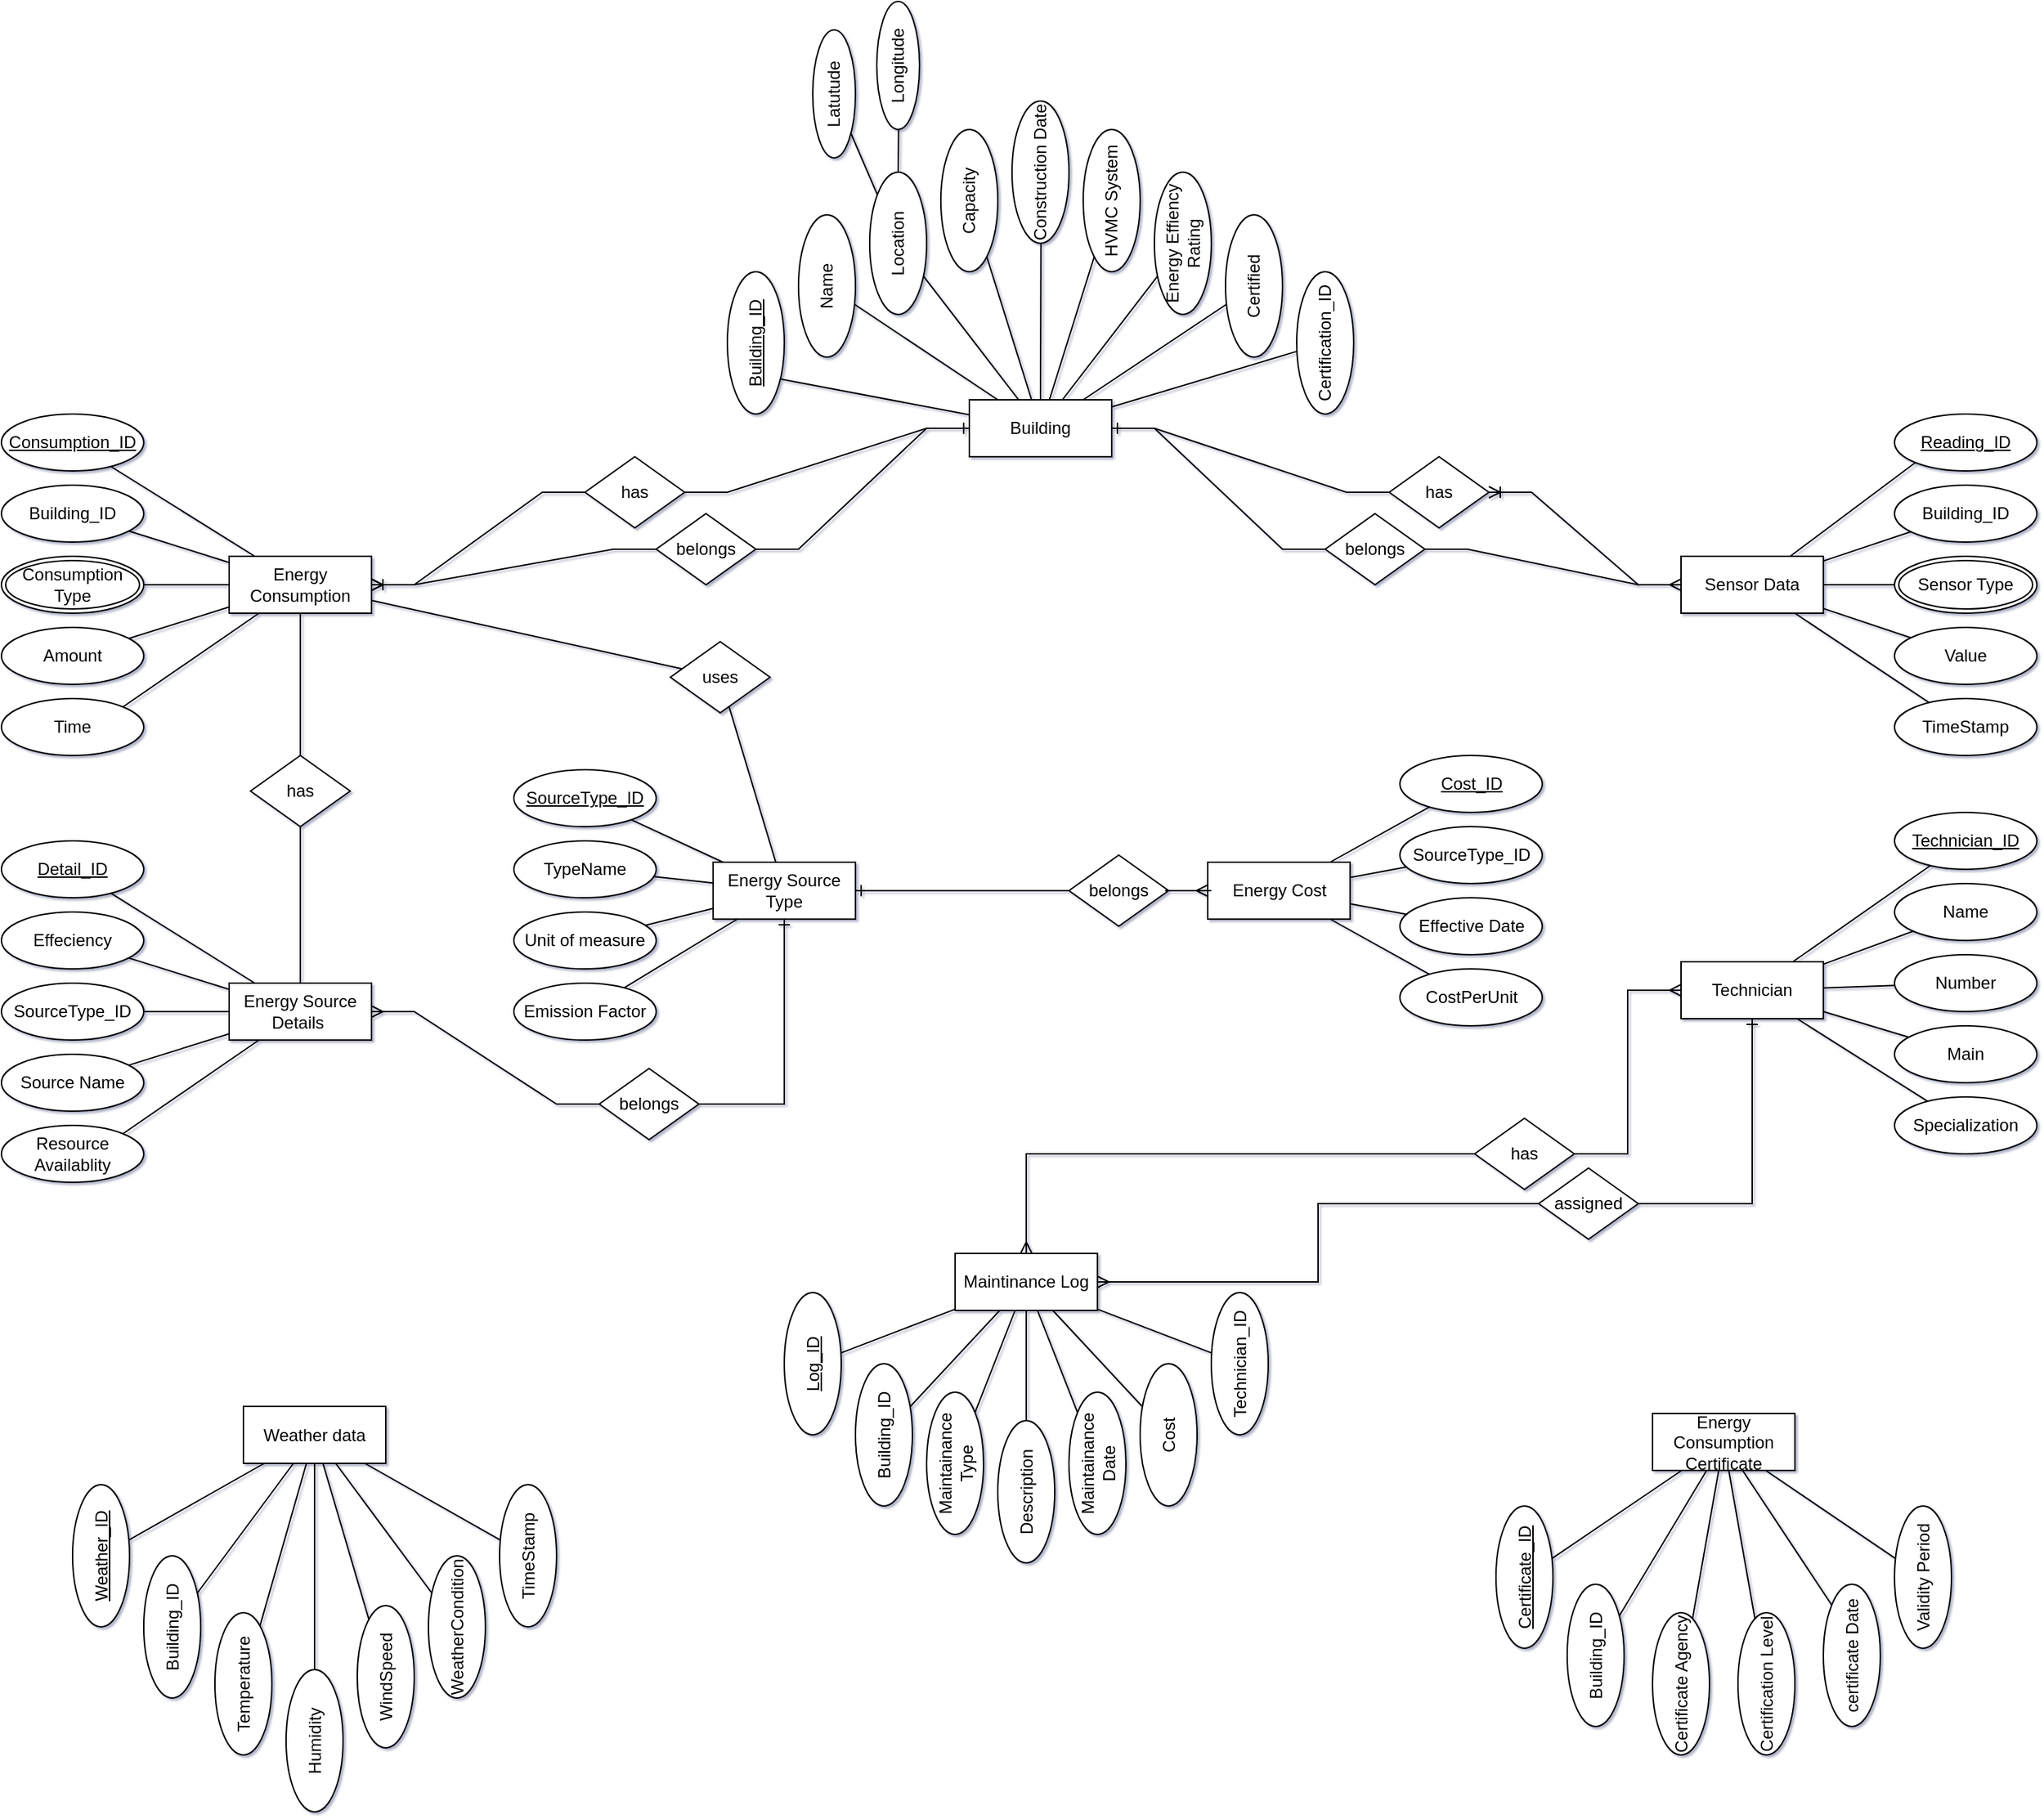 <mxfile version="23.0.2" type="device">
  <diagram name="Page-1" id="oGObAUjElI8NySh6RBFr">
    <mxGraphModel dx="2150" dy="669" grid="1" gridSize="10" guides="1" tooltips="1" connect="1" arrows="1" fold="1" page="1" pageScale="1" pageWidth="1100" pageHeight="850" background="none" math="0" shadow="1">
      <root>
        <mxCell id="0" />
        <mxCell id="1" parent="0" />
        <mxCell id="BeFHwcyI2mmiKTag6LvH-1" value="Building" style="whiteSpace=wrap;html=1;align=center;" parent="1" vertex="1">
          <mxGeometry x="410" y="290" width="100" height="40" as="geometry" />
        </mxCell>
        <mxCell id="BeFHwcyI2mmiKTag6LvH-3" value="Building_ID" style="ellipse;whiteSpace=wrap;html=1;align=center;fontStyle=4;rotation=-90;" parent="1" vertex="1">
          <mxGeometry x="210" y="230" width="100" height="40" as="geometry" />
        </mxCell>
        <mxCell id="BeFHwcyI2mmiKTag6LvH-4" value="Name" style="ellipse;whiteSpace=wrap;html=1;align=center;rotation=-90;" parent="1" vertex="1">
          <mxGeometry x="260" y="190" width="100" height="40" as="geometry" />
        </mxCell>
        <mxCell id="BeFHwcyI2mmiKTag6LvH-5" value="Certification_ID" style="ellipse;whiteSpace=wrap;html=1;align=center;direction=west;rotation=-90;" parent="1" vertex="1">
          <mxGeometry x="610" y="230" width="100" height="40" as="geometry" />
        </mxCell>
        <mxCell id="BeFHwcyI2mmiKTag6LvH-6" value="Certified" style="ellipse;whiteSpace=wrap;html=1;align=center;rotation=-90;" parent="1" vertex="1">
          <mxGeometry x="560" y="190" width="100" height="40" as="geometry" />
        </mxCell>
        <mxCell id="BeFHwcyI2mmiKTag6LvH-7" value="Energy Effiency Rating" style="ellipse;whiteSpace=wrap;html=1;align=center;rotation=-90;" parent="1" vertex="1">
          <mxGeometry x="510" y="160" width="100" height="40" as="geometry" />
        </mxCell>
        <mxCell id="BeFHwcyI2mmiKTag6LvH-8" value="HVMC System" style="ellipse;whiteSpace=wrap;html=1;align=center;rotation=-90;" parent="1" vertex="1">
          <mxGeometry x="460" y="130" width="100" height="40" as="geometry" />
        </mxCell>
        <mxCell id="BeFHwcyI2mmiKTag6LvH-9" value="Construction Date" style="ellipse;whiteSpace=wrap;html=1;align=center;rotation=-90;" parent="1" vertex="1">
          <mxGeometry x="410" y="110" width="100" height="40" as="geometry" />
        </mxCell>
        <mxCell id="BeFHwcyI2mmiKTag6LvH-10" value="Capacity" style="ellipse;whiteSpace=wrap;html=1;align=center;rotation=-90;" parent="1" vertex="1">
          <mxGeometry x="360" y="130" width="100" height="40" as="geometry" />
        </mxCell>
        <mxCell id="BeFHwcyI2mmiKTag6LvH-11" value="Location" style="ellipse;whiteSpace=wrap;html=1;align=center;rotation=-90;" parent="1" vertex="1">
          <mxGeometry x="310" y="160" width="100" height="40" as="geometry" />
        </mxCell>
        <mxCell id="BeFHwcyI2mmiKTag6LvH-13" value="" style="endArrow=none;html=1;rounded=0;exitX=0.246;exitY=0.929;exitDx=0;exitDy=0;exitPerimeter=0;" parent="1" source="BeFHwcyI2mmiKTag6LvH-3" target="BeFHwcyI2mmiKTag6LvH-1" edge="1">
          <mxGeometry relative="1" as="geometry">
            <mxPoint x="390" y="210" as="sourcePoint" />
            <mxPoint x="550" y="210" as="targetPoint" />
          </mxGeometry>
        </mxCell>
        <mxCell id="BeFHwcyI2mmiKTag6LvH-14" value="" style="endArrow=none;html=1;rounded=0;" parent="1" source="BeFHwcyI2mmiKTag6LvH-4" target="BeFHwcyI2mmiKTag6LvH-1" edge="1">
          <mxGeometry relative="1" as="geometry">
            <mxPoint x="287" y="285" as="sourcePoint" />
            <mxPoint x="420" y="311" as="targetPoint" />
          </mxGeometry>
        </mxCell>
        <mxCell id="BeFHwcyI2mmiKTag6LvH-15" value="" style="endArrow=none;html=1;rounded=0;" parent="1" source="BeFHwcyI2mmiKTag6LvH-11" target="BeFHwcyI2mmiKTag6LvH-1" edge="1">
          <mxGeometry relative="1" as="geometry">
            <mxPoint x="329" y="271" as="sourcePoint" />
            <mxPoint x="420" y="302" as="targetPoint" />
          </mxGeometry>
        </mxCell>
        <mxCell id="BeFHwcyI2mmiKTag6LvH-16" value="" style="endArrow=none;html=1;rounded=0;" parent="1" source="BeFHwcyI2mmiKTag6LvH-10" target="BeFHwcyI2mmiKTag6LvH-1" edge="1">
          <mxGeometry relative="1" as="geometry">
            <mxPoint x="388" y="230" as="sourcePoint" />
            <mxPoint x="452" y="300" as="targetPoint" />
          </mxGeometry>
        </mxCell>
        <mxCell id="BeFHwcyI2mmiKTag6LvH-17" value="" style="endArrow=none;html=1;rounded=0;" parent="1" source="BeFHwcyI2mmiKTag6LvH-9" target="BeFHwcyI2mmiKTag6LvH-1" edge="1">
          <mxGeometry relative="1" as="geometry">
            <mxPoint x="434" y="226" as="sourcePoint" />
            <mxPoint x="462" y="300" as="targetPoint" />
          </mxGeometry>
        </mxCell>
        <mxCell id="BeFHwcyI2mmiKTag6LvH-18" value="" style="endArrow=none;html=1;rounded=0;" parent="1" source="BeFHwcyI2mmiKTag6LvH-8" target="BeFHwcyI2mmiKTag6LvH-1" edge="1">
          <mxGeometry relative="1" as="geometry">
            <mxPoint x="470" y="230" as="sourcePoint" />
            <mxPoint x="470" y="300" as="targetPoint" />
          </mxGeometry>
        </mxCell>
        <mxCell id="BeFHwcyI2mmiKTag6LvH-19" value="" style="endArrow=none;html=1;rounded=0;" parent="1" source="BeFHwcyI2mmiKTag6LvH-7" target="BeFHwcyI2mmiKTag6LvH-1" edge="1">
          <mxGeometry relative="1" as="geometry">
            <mxPoint x="506" y="226" as="sourcePoint" />
            <mxPoint x="480" y="300" as="targetPoint" />
          </mxGeometry>
        </mxCell>
        <mxCell id="BeFHwcyI2mmiKTag6LvH-20" value="" style="endArrow=none;html=1;rounded=0;" parent="1" source="BeFHwcyI2mmiKTag6LvH-6" target="BeFHwcyI2mmiKTag6LvH-1" edge="1">
          <mxGeometry relative="1" as="geometry">
            <mxPoint x="552" y="230" as="sourcePoint" />
            <mxPoint x="488" y="300" as="targetPoint" />
          </mxGeometry>
        </mxCell>
        <mxCell id="BeFHwcyI2mmiKTag6LvH-21" value="" style="endArrow=none;html=1;rounded=0;" parent="1" source="BeFHwcyI2mmiKTag6LvH-5" target="BeFHwcyI2mmiKTag6LvH-1" edge="1">
          <mxGeometry relative="1" as="geometry">
            <mxPoint x="601" y="242" as="sourcePoint" />
            <mxPoint x="503" y="300" as="targetPoint" />
          </mxGeometry>
        </mxCell>
        <mxCell id="BeFHwcyI2mmiKTag6LvH-22" value="Latutude" style="ellipse;whiteSpace=wrap;html=1;align=center;rotation=-90;" parent="1" vertex="1">
          <mxGeometry x="270" y="60" width="90" height="30" as="geometry" />
        </mxCell>
        <mxCell id="BeFHwcyI2mmiKTag6LvH-23" value="Longitude" style="ellipse;whiteSpace=wrap;html=1;align=center;rotation=-90;" parent="1" vertex="1">
          <mxGeometry x="315" y="40" width="90" height="30" as="geometry" />
        </mxCell>
        <mxCell id="BeFHwcyI2mmiKTag6LvH-24" value="" style="endArrow=none;html=1;rounded=0;" parent="1" source="BeFHwcyI2mmiKTag6LvH-22" target="BeFHwcyI2mmiKTag6LvH-11" edge="1">
          <mxGeometry relative="1" as="geometry">
            <mxPoint x="388" y="213" as="sourcePoint" />
            <mxPoint x="455" y="300" as="targetPoint" />
          </mxGeometry>
        </mxCell>
        <mxCell id="BeFHwcyI2mmiKTag6LvH-25" value="" style="endArrow=none;html=1;rounded=0;" parent="1" source="BeFHwcyI2mmiKTag6LvH-23" target="BeFHwcyI2mmiKTag6LvH-11" edge="1">
          <mxGeometry relative="1" as="geometry">
            <mxPoint x="337" y="113" as="sourcePoint" />
            <mxPoint x="355" y="156" as="targetPoint" />
          </mxGeometry>
        </mxCell>
        <mxCell id="BeFHwcyI2mmiKTag6LvH-26" value="Sensor Data" style="whiteSpace=wrap;html=1;align=center;" parent="1" vertex="1">
          <mxGeometry x="910" y="400" width="100" height="40" as="geometry" />
        </mxCell>
        <mxCell id="BeFHwcyI2mmiKTag6LvH-27" value="Building_ID" style="ellipse;whiteSpace=wrap;html=1;align=center;" parent="1" vertex="1">
          <mxGeometry x="1060" y="350" width="100" height="40" as="geometry" />
        </mxCell>
        <mxCell id="BeFHwcyI2mmiKTag6LvH-28" value="Reading_ID" style="ellipse;whiteSpace=wrap;html=1;align=center;fontStyle=4;" parent="1" vertex="1">
          <mxGeometry x="1060" y="300" width="100" height="40" as="geometry" />
        </mxCell>
        <mxCell id="BeFHwcyI2mmiKTag6LvH-29" value="Sensor Type" style="ellipse;shape=doubleEllipse;margin=3;whiteSpace=wrap;html=1;align=center;" parent="1" vertex="1">
          <mxGeometry x="1060" y="400" width="100" height="40" as="geometry" />
        </mxCell>
        <mxCell id="BeFHwcyI2mmiKTag6LvH-30" value="Value" style="ellipse;whiteSpace=wrap;html=1;align=center;" parent="1" vertex="1">
          <mxGeometry x="1060" y="450" width="100" height="40" as="geometry" />
        </mxCell>
        <mxCell id="BeFHwcyI2mmiKTag6LvH-31" value="TimeStamp" style="ellipse;whiteSpace=wrap;html=1;align=center;" parent="1" vertex="1">
          <mxGeometry x="1060" y="500" width="100" height="40" as="geometry" />
        </mxCell>
        <mxCell id="BeFHwcyI2mmiKTag6LvH-32" value="" style="endArrow=none;html=1;rounded=0;exitX=0;exitY=1;exitDx=0;exitDy=0;" parent="1" source="BeFHwcyI2mmiKTag6LvH-28" target="BeFHwcyI2mmiKTag6LvH-26" edge="1">
          <mxGeometry relative="1" as="geometry">
            <mxPoint x="810" y="266" as="sourcePoint" />
            <mxPoint x="680" y="305" as="targetPoint" />
          </mxGeometry>
        </mxCell>
        <mxCell id="BeFHwcyI2mmiKTag6LvH-33" value="" style="endArrow=none;html=1;rounded=0;" parent="1" source="BeFHwcyI2mmiKTag6LvH-27" target="BeFHwcyI2mmiKTag6LvH-26" edge="1">
          <mxGeometry relative="1" as="geometry">
            <mxPoint x="1065" y="344" as="sourcePoint" />
            <mxPoint x="992" y="410" as="targetPoint" />
          </mxGeometry>
        </mxCell>
        <mxCell id="BeFHwcyI2mmiKTag6LvH-34" value="" style="endArrow=none;html=1;rounded=0;" parent="1" source="BeFHwcyI2mmiKTag6LvH-29" target="BeFHwcyI2mmiKTag6LvH-26" edge="1">
          <mxGeometry relative="1" as="geometry">
            <mxPoint x="1064" y="394" as="sourcePoint" />
            <mxPoint x="1020" y="411" as="targetPoint" />
          </mxGeometry>
        </mxCell>
        <mxCell id="BeFHwcyI2mmiKTag6LvH-35" value="" style="endArrow=none;html=1;rounded=0;" parent="1" source="BeFHwcyI2mmiKTag6LvH-30" target="BeFHwcyI2mmiKTag6LvH-26" edge="1">
          <mxGeometry relative="1" as="geometry">
            <mxPoint x="1050" y="430" as="sourcePoint" />
            <mxPoint x="1020" y="430" as="targetPoint" />
          </mxGeometry>
        </mxCell>
        <mxCell id="BeFHwcyI2mmiKTag6LvH-36" value="" style="endArrow=none;html=1;rounded=0;" parent="1" source="BeFHwcyI2mmiKTag6LvH-31" target="BeFHwcyI2mmiKTag6LvH-26" edge="1">
          <mxGeometry relative="1" as="geometry">
            <mxPoint x="1064" y="466" as="sourcePoint" />
            <mxPoint x="1020" y="449" as="targetPoint" />
          </mxGeometry>
        </mxCell>
        <mxCell id="BeFHwcyI2mmiKTag6LvH-37" value="Energy Consumption" style="whiteSpace=wrap;html=1;align=center;" parent="1" vertex="1">
          <mxGeometry x="-110" y="400" width="100" height="40" as="geometry" />
        </mxCell>
        <mxCell id="BeFHwcyI2mmiKTag6LvH-43" value="Consumption_ID" style="ellipse;whiteSpace=wrap;html=1;align=center;fontStyle=4;" parent="1" vertex="1">
          <mxGeometry x="-270" y="300" width="100" height="40" as="geometry" />
        </mxCell>
        <mxCell id="BeFHwcyI2mmiKTag6LvH-44" value="Building_ID" style="ellipse;whiteSpace=wrap;html=1;align=center;" parent="1" vertex="1">
          <mxGeometry x="-270" y="350" width="100" height="40" as="geometry" />
        </mxCell>
        <mxCell id="BeFHwcyI2mmiKTag6LvH-47" value="Time" style="ellipse;whiteSpace=wrap;html=1;align=center;" parent="1" vertex="1">
          <mxGeometry x="-270" y="500" width="100" height="40" as="geometry" />
        </mxCell>
        <mxCell id="BeFHwcyI2mmiKTag6LvH-48" value="Amount" style="ellipse;whiteSpace=wrap;html=1;align=center;" parent="1" vertex="1">
          <mxGeometry x="-270" y="450" width="100" height="40" as="geometry" />
        </mxCell>
        <mxCell id="BeFHwcyI2mmiKTag6LvH-50" value="Consumption Type" style="ellipse;shape=doubleEllipse;margin=3;whiteSpace=wrap;html=1;align=center;" parent="1" vertex="1">
          <mxGeometry x="-270" y="400" width="100" height="40" as="geometry" />
        </mxCell>
        <mxCell id="BeFHwcyI2mmiKTag6LvH-52" value="" style="endArrow=none;html=1;rounded=0;" parent="1" source="BeFHwcyI2mmiKTag6LvH-43" target="BeFHwcyI2mmiKTag6LvH-37" edge="1">
          <mxGeometry relative="1" as="geometry">
            <mxPoint x="715" y="344" as="sourcePoint" />
            <mxPoint x="642" y="410" as="targetPoint" />
          </mxGeometry>
        </mxCell>
        <mxCell id="BeFHwcyI2mmiKTag6LvH-53" value="" style="endArrow=none;html=1;rounded=0;" parent="1" source="BeFHwcyI2mmiKTag6LvH-44" target="BeFHwcyI2mmiKTag6LvH-37" edge="1">
          <mxGeometry relative="1" as="geometry">
            <mxPoint x="-167" y="348" as="sourcePoint" />
            <mxPoint x="-86" y="410" as="targetPoint" />
          </mxGeometry>
        </mxCell>
        <mxCell id="BeFHwcyI2mmiKTag6LvH-54" value="" style="endArrow=none;html=1;rounded=0;" parent="1" source="BeFHwcyI2mmiKTag6LvH-50" target="BeFHwcyI2mmiKTag6LvH-37" edge="1">
          <mxGeometry relative="1" as="geometry">
            <mxPoint x="-154" y="394" as="sourcePoint" />
            <mxPoint x="-110" y="411" as="targetPoint" />
          </mxGeometry>
        </mxCell>
        <mxCell id="BeFHwcyI2mmiKTag6LvH-55" value="" style="endArrow=none;html=1;rounded=0;" parent="1" source="BeFHwcyI2mmiKTag6LvH-48" target="BeFHwcyI2mmiKTag6LvH-37" edge="1">
          <mxGeometry relative="1" as="geometry">
            <mxPoint x="-140" y="430" as="sourcePoint" />
            <mxPoint x="-110" y="430" as="targetPoint" />
          </mxGeometry>
        </mxCell>
        <mxCell id="BeFHwcyI2mmiKTag6LvH-56" value="" style="endArrow=none;html=1;rounded=0;exitX=1;exitY=0;exitDx=0;exitDy=0;" parent="1" source="BeFHwcyI2mmiKTag6LvH-47" target="BeFHwcyI2mmiKTag6LvH-37" edge="1">
          <mxGeometry relative="1" as="geometry">
            <mxPoint x="-154" y="466" as="sourcePoint" />
            <mxPoint x="-110" y="449" as="targetPoint" />
          </mxGeometry>
        </mxCell>
        <mxCell id="BeFHwcyI2mmiKTag6LvH-60" value="Energy Source Type" style="whiteSpace=wrap;html=1;align=center;" parent="1" vertex="1">
          <mxGeometry x="230" y="615" width="100" height="40" as="geometry" />
        </mxCell>
        <mxCell id="BeFHwcyI2mmiKTag6LvH-61" value="Energy Source Details&amp;nbsp;" style="whiteSpace=wrap;html=1;align=center;" parent="1" vertex="1">
          <mxGeometry x="-110" y="700" width="100" height="40" as="geometry" />
        </mxCell>
        <mxCell id="BeFHwcyI2mmiKTag6LvH-62" value="Detail_ID" style="ellipse;whiteSpace=wrap;html=1;align=center;fontStyle=4;" parent="1" vertex="1">
          <mxGeometry x="-270" y="600" width="100" height="40" as="geometry" />
        </mxCell>
        <mxCell id="BeFHwcyI2mmiKTag6LvH-63" value="Effeciency" style="ellipse;whiteSpace=wrap;html=1;align=center;" parent="1" vertex="1">
          <mxGeometry x="-270" y="650" width="100" height="40" as="geometry" />
        </mxCell>
        <mxCell id="BeFHwcyI2mmiKTag6LvH-65" value="Resource Availablity" style="ellipse;whiteSpace=wrap;html=1;align=center;" parent="1" vertex="1">
          <mxGeometry x="-270" y="800" width="100" height="40" as="geometry" />
        </mxCell>
        <mxCell id="BeFHwcyI2mmiKTag6LvH-67" value="Source Name" style="ellipse;whiteSpace=wrap;html=1;align=center;" parent="1" vertex="1">
          <mxGeometry x="-270" y="750" width="100" height="40" as="geometry" />
        </mxCell>
        <mxCell id="BeFHwcyI2mmiKTag6LvH-68" value="SourceType_ID" style="ellipse;whiteSpace=wrap;html=1;align=center;" parent="1" vertex="1">
          <mxGeometry x="-270" y="700" width="100" height="40" as="geometry" />
        </mxCell>
        <mxCell id="BeFHwcyI2mmiKTag6LvH-69" value="SourceType_ID" style="ellipse;whiteSpace=wrap;html=1;align=center;fontStyle=4;" parent="1" vertex="1">
          <mxGeometry x="90" y="550" width="100" height="40" as="geometry" />
        </mxCell>
        <mxCell id="BeFHwcyI2mmiKTag6LvH-70" value="TypeName" style="ellipse;whiteSpace=wrap;html=1;align=center;" parent="1" vertex="1">
          <mxGeometry x="90" y="600" width="100" height="40" as="geometry" />
        </mxCell>
        <mxCell id="BeFHwcyI2mmiKTag6LvH-72" value="Emission Factor" style="ellipse;whiteSpace=wrap;html=1;align=center;" parent="1" vertex="1">
          <mxGeometry x="90" y="700" width="100" height="40" as="geometry" />
        </mxCell>
        <mxCell id="BeFHwcyI2mmiKTag6LvH-73" value="Unit of measure" style="ellipse;whiteSpace=wrap;html=1;align=center;" parent="1" vertex="1">
          <mxGeometry x="90" y="650" width="100" height="40" as="geometry" />
        </mxCell>
        <mxCell id="BeFHwcyI2mmiKTag6LvH-75" value="" style="endArrow=none;html=1;rounded=0;" parent="1" source="BeFHwcyI2mmiKTag6LvH-69" target="BeFHwcyI2mmiKTag6LvH-60" edge="1">
          <mxGeometry relative="1" as="geometry">
            <mxPoint x="387" y="427" as="sourcePoint" />
            <mxPoint x="306" y="365" as="targetPoint" />
          </mxGeometry>
        </mxCell>
        <mxCell id="BeFHwcyI2mmiKTag6LvH-76" value="" style="endArrow=none;html=1;rounded=0;" parent="1" source="BeFHwcyI2mmiKTag6LvH-70" target="BeFHwcyI2mmiKTag6LvH-60" edge="1">
          <mxGeometry relative="1" as="geometry">
            <mxPoint x="374" y="584" as="sourcePoint" />
            <mxPoint x="275" y="623" as="targetPoint" />
          </mxGeometry>
        </mxCell>
        <mxCell id="BeFHwcyI2mmiKTag6LvH-77" value="" style="endArrow=none;html=1;rounded=0;" parent="1" source="BeFHwcyI2mmiKTag6LvH-73" target="BeFHwcyI2mmiKTag6LvH-60" edge="1">
          <mxGeometry relative="1" as="geometry">
            <mxPoint x="365" y="629" as="sourcePoint" />
            <mxPoint x="330" y="635" as="targetPoint" />
          </mxGeometry>
        </mxCell>
        <mxCell id="BeFHwcyI2mmiKTag6LvH-78" value="" style="endArrow=none;html=1;rounded=0;" parent="1" source="BeFHwcyI2mmiKTag6LvH-72" target="BeFHwcyI2mmiKTag6LvH-60" edge="1">
          <mxGeometry relative="1" as="geometry">
            <mxPoint x="365" y="661" as="sourcePoint" />
            <mxPoint x="330" y="655" as="targetPoint" />
          </mxGeometry>
        </mxCell>
        <mxCell id="BeFHwcyI2mmiKTag6LvH-80" value="" style="endArrow=none;html=1;rounded=0;" parent="1" source="BeFHwcyI2mmiKTag6LvH-61" target="BeFHwcyI2mmiKTag6LvH-62" edge="1">
          <mxGeometry relative="1" as="geometry">
            <mxPoint x="216" y="675" as="sourcePoint" />
            <mxPoint x="150" y="714" as="targetPoint" />
          </mxGeometry>
        </mxCell>
        <mxCell id="BeFHwcyI2mmiKTag6LvH-81" value="" style="endArrow=none;html=1;rounded=0;" parent="1" source="BeFHwcyI2mmiKTag6LvH-61" target="BeFHwcyI2mmiKTag6LvH-63" edge="1">
          <mxGeometry relative="1" as="geometry">
            <mxPoint x="-78" y="710" as="sourcePoint" />
            <mxPoint x="-166" y="647" as="targetPoint" />
          </mxGeometry>
        </mxCell>
        <mxCell id="BeFHwcyI2mmiKTag6LvH-82" value="" style="endArrow=none;html=1;rounded=0;" parent="1" source="BeFHwcyI2mmiKTag6LvH-61" target="BeFHwcyI2mmiKTag6LvH-68" edge="1">
          <mxGeometry relative="1" as="geometry">
            <mxPoint x="-100" y="712" as="sourcePoint" />
            <mxPoint x="-153" y="693" as="targetPoint" />
          </mxGeometry>
        </mxCell>
        <mxCell id="BeFHwcyI2mmiKTag6LvH-83" value="" style="endArrow=none;html=1;rounded=0;" parent="1" source="BeFHwcyI2mmiKTag6LvH-61" target="BeFHwcyI2mmiKTag6LvH-67" edge="1">
          <mxGeometry relative="1" as="geometry">
            <mxPoint x="-100" y="730" as="sourcePoint" />
            <mxPoint x="-140" y="730" as="targetPoint" />
          </mxGeometry>
        </mxCell>
        <mxCell id="BeFHwcyI2mmiKTag6LvH-84" value="" style="endArrow=none;html=1;rounded=0;entryX=1;entryY=0;entryDx=0;entryDy=0;" parent="1" source="BeFHwcyI2mmiKTag6LvH-61" target="BeFHwcyI2mmiKTag6LvH-65" edge="1">
          <mxGeometry relative="1" as="geometry">
            <mxPoint x="-100" y="748" as="sourcePoint" />
            <mxPoint x="-153" y="767" as="targetPoint" />
          </mxGeometry>
        </mxCell>
        <mxCell id="BeFHwcyI2mmiKTag6LvH-86" value="Energy Cost" style="whiteSpace=wrap;html=1;align=center;" parent="1" vertex="1">
          <mxGeometry x="577.5" y="615" width="100" height="40" as="geometry" />
        </mxCell>
        <mxCell id="BeFHwcyI2mmiKTag6LvH-87" value="Cost_ID" style="ellipse;whiteSpace=wrap;html=1;align=center;fontStyle=4;" parent="1" vertex="1">
          <mxGeometry x="712.5" y="540" width="100" height="40" as="geometry" />
        </mxCell>
        <mxCell id="BeFHwcyI2mmiKTag6LvH-88" value="SourceType_ID" style="ellipse;whiteSpace=wrap;html=1;align=center;" parent="1" vertex="1">
          <mxGeometry x="712.5" y="590" width="100" height="40" as="geometry" />
        </mxCell>
        <mxCell id="BeFHwcyI2mmiKTag6LvH-90" value="CostPerUnit" style="ellipse;whiteSpace=wrap;html=1;align=center;" parent="1" vertex="1">
          <mxGeometry x="712.5" y="690" width="100" height="40" as="geometry" />
        </mxCell>
        <mxCell id="BeFHwcyI2mmiKTag6LvH-91" value="Effective Date" style="ellipse;whiteSpace=wrap;html=1;align=center;" parent="1" vertex="1">
          <mxGeometry x="712.5" y="640" width="100" height="40" as="geometry" />
        </mxCell>
        <mxCell id="BeFHwcyI2mmiKTag6LvH-92" value="" style="endArrow=none;html=1;rounded=0;" parent="1" source="BeFHwcyI2mmiKTag6LvH-86" target="BeFHwcyI2mmiKTag6LvH-87" edge="1">
          <mxGeometry relative="1" as="geometry">
            <mxPoint x="1178.5" y="615" as="sourcePoint" />
            <mxPoint x="1112.5" y="654" as="targetPoint" />
          </mxGeometry>
        </mxCell>
        <mxCell id="BeFHwcyI2mmiKTag6LvH-93" value="" style="endArrow=none;html=1;rounded=0;" parent="1" source="BeFHwcyI2mmiKTag6LvH-86" target="BeFHwcyI2mmiKTag6LvH-88" edge="1">
          <mxGeometry relative="1" as="geometry">
            <mxPoint x="884.5" y="650" as="sourcePoint" />
            <mxPoint x="796.5" y="587" as="targetPoint" />
          </mxGeometry>
        </mxCell>
        <mxCell id="BeFHwcyI2mmiKTag6LvH-94" value="" style="endArrow=none;html=1;rounded=0;" parent="1" source="BeFHwcyI2mmiKTag6LvH-86" target="BeFHwcyI2mmiKTag6LvH-91" edge="1">
          <mxGeometry relative="1" as="geometry">
            <mxPoint x="862.5" y="652" as="sourcePoint" />
            <mxPoint x="809.5" y="633" as="targetPoint" />
          </mxGeometry>
        </mxCell>
        <mxCell id="BeFHwcyI2mmiKTag6LvH-95" value="" style="endArrow=none;html=1;rounded=0;" parent="1" source="BeFHwcyI2mmiKTag6LvH-86" target="BeFHwcyI2mmiKTag6LvH-90" edge="1">
          <mxGeometry relative="1" as="geometry">
            <mxPoint x="862.5" y="670" as="sourcePoint" />
            <mxPoint x="822.5" y="670" as="targetPoint" />
          </mxGeometry>
        </mxCell>
        <mxCell id="BeFHwcyI2mmiKTag6LvH-106" value="Weather data" style="whiteSpace=wrap;html=1;align=center;rotation=0;" parent="1" vertex="1">
          <mxGeometry x="-100" y="997.5" width="100" height="40" as="geometry" />
        </mxCell>
        <mxCell id="BeFHwcyI2mmiKTag6LvH-107" value="Weather_ID" style="ellipse;whiteSpace=wrap;html=1;align=center;fontStyle=4;rotation=-90;" parent="1" vertex="1">
          <mxGeometry x="-250" y="1082.5" width="100" height="40" as="geometry" />
        </mxCell>
        <mxCell id="BeFHwcyI2mmiKTag6LvH-108" value="Building_ID" style="ellipse;whiteSpace=wrap;html=1;align=center;rotation=-90;" parent="1" vertex="1">
          <mxGeometry x="-200" y="1132.5" width="100" height="40" as="geometry" />
        </mxCell>
        <mxCell id="BeFHwcyI2mmiKTag6LvH-109" value="WindSpeed" style="ellipse;whiteSpace=wrap;html=1;align=center;rotation=-90;" parent="1" vertex="1">
          <mxGeometry x="-50" y="1167.5" width="100" height="40" as="geometry" />
        </mxCell>
        <mxCell id="BeFHwcyI2mmiKTag6LvH-110" value="Humidity" style="ellipse;whiteSpace=wrap;html=1;align=center;rotation=-90;" parent="1" vertex="1">
          <mxGeometry x="-100" y="1212.5" width="100" height="40" as="geometry" />
        </mxCell>
        <mxCell id="BeFHwcyI2mmiKTag6LvH-111" value="Temperature" style="ellipse;whiteSpace=wrap;html=1;align=center;rotation=-90;" parent="1" vertex="1">
          <mxGeometry x="-150" y="1172.5" width="100" height="40" as="geometry" />
        </mxCell>
        <mxCell id="BeFHwcyI2mmiKTag6LvH-112" value="" style="endArrow=none;html=1;rounded=0;" parent="1" source="BeFHwcyI2mmiKTag6LvH-106" target="BeFHwcyI2mmiKTag6LvH-107" edge="1">
          <mxGeometry relative="1" as="geometry">
            <mxPoint x="376" y="1022.5" as="sourcePoint" />
            <mxPoint x="-180.496" y="1091.438" as="targetPoint" />
          </mxGeometry>
        </mxCell>
        <mxCell id="BeFHwcyI2mmiKTag6LvH-113" value="" style="endArrow=none;html=1;rounded=0;" parent="1" source="BeFHwcyI2mmiKTag6LvH-106" target="BeFHwcyI2mmiKTag6LvH-108" edge="1">
          <mxGeometry relative="1" as="geometry">
            <mxPoint x="82" y="1057.5" as="sourcePoint" />
            <mxPoint x="-6" y="994.5" as="targetPoint" />
          </mxGeometry>
        </mxCell>
        <mxCell id="BeFHwcyI2mmiKTag6LvH-114" value="" style="endArrow=none;html=1;rounded=0;" parent="1" source="BeFHwcyI2mmiKTag6LvH-106" target="BeFHwcyI2mmiKTag6LvH-111" edge="1">
          <mxGeometry relative="1" as="geometry">
            <mxPoint x="60" y="1059.5" as="sourcePoint" />
            <mxPoint x="7" y="1040.5" as="targetPoint" />
          </mxGeometry>
        </mxCell>
        <mxCell id="BeFHwcyI2mmiKTag6LvH-115" value="" style="endArrow=none;html=1;rounded=0;" parent="1" source="BeFHwcyI2mmiKTag6LvH-106" target="BeFHwcyI2mmiKTag6LvH-110" edge="1">
          <mxGeometry relative="1" as="geometry">
            <mxPoint x="60" y="1077.5" as="sourcePoint" />
            <mxPoint x="20" y="1077.5" as="targetPoint" />
          </mxGeometry>
        </mxCell>
        <mxCell id="BeFHwcyI2mmiKTag6LvH-116" value="" style="endArrow=none;html=1;rounded=0;" parent="1" source="BeFHwcyI2mmiKTag6LvH-106" target="BeFHwcyI2mmiKTag6LvH-109" edge="1">
          <mxGeometry relative="1" as="geometry">
            <mxPoint x="60" y="1095.5" as="sourcePoint" />
            <mxPoint x="7" y="1114.5" as="targetPoint" />
          </mxGeometry>
        </mxCell>
        <mxCell id="BeFHwcyI2mmiKTag6LvH-117" value="WeatherCondition" style="ellipse;whiteSpace=wrap;html=1;align=center;rotation=-90;" parent="1" vertex="1">
          <mxGeometry y="1132.5" width="100" height="40" as="geometry" />
        </mxCell>
        <mxCell id="BeFHwcyI2mmiKTag6LvH-118" value="TimeStamp" style="ellipse;whiteSpace=wrap;html=1;align=center;rotation=-90;" parent="1" vertex="1">
          <mxGeometry x="50" y="1082.5" width="100" height="40" as="geometry" />
        </mxCell>
        <mxCell id="BeFHwcyI2mmiKTag6LvH-119" value="" style="endArrow=none;html=1;rounded=0;" parent="1" source="BeFHwcyI2mmiKTag6LvH-106" target="BeFHwcyI2mmiKTag6LvH-117" edge="1">
          <mxGeometry relative="1" as="geometry">
            <mxPoint x="86" y="1097.5" as="sourcePoint" />
            <mxPoint x="5" y="1163.5" as="targetPoint" />
          </mxGeometry>
        </mxCell>
        <mxCell id="BeFHwcyI2mmiKTag6LvH-120" value="" style="endArrow=none;html=1;rounded=0;" parent="1" source="BeFHwcyI2mmiKTag6LvH-106" target="BeFHwcyI2mmiKTag6LvH-118" edge="1">
          <mxGeometry relative="1" as="geometry">
            <mxPoint x="92" y="1097.5" as="sourcePoint" />
            <mxPoint x="-13" y="1213.5" as="targetPoint" />
          </mxGeometry>
        </mxCell>
        <mxCell id="BeFHwcyI2mmiKTag6LvH-122" value="Maintinance Log" style="whiteSpace=wrap;html=1;align=center;" parent="1" vertex="1">
          <mxGeometry x="400" y="890" width="100" height="40" as="geometry" />
        </mxCell>
        <mxCell id="BeFHwcyI2mmiKTag6LvH-123" value="Log_ID" style="ellipse;whiteSpace=wrap;html=1;align=center;fontStyle=4;rotation=-90;" parent="1" vertex="1">
          <mxGeometry x="250" y="947.5" width="100" height="40" as="geometry" />
        </mxCell>
        <mxCell id="BeFHwcyI2mmiKTag6LvH-124" value="Building_ID" style="ellipse;whiteSpace=wrap;html=1;align=center;rotation=-90;" parent="1" vertex="1">
          <mxGeometry x="300" y="997.5" width="100" height="40" as="geometry" />
        </mxCell>
        <mxCell id="BeFHwcyI2mmiKTag6LvH-125" value="Maintainance Date" style="ellipse;whiteSpace=wrap;html=1;align=center;rotation=-90;" parent="1" vertex="1">
          <mxGeometry x="450" y="1017.5" width="100" height="40" as="geometry" />
        </mxCell>
        <mxCell id="BeFHwcyI2mmiKTag6LvH-126" value="Description" style="ellipse;whiteSpace=wrap;html=1;align=center;rotation=-90;" parent="1" vertex="1">
          <mxGeometry x="400" y="1037.5" width="100" height="40" as="geometry" />
        </mxCell>
        <mxCell id="BeFHwcyI2mmiKTag6LvH-127" value="Maintainance Type" style="ellipse;whiteSpace=wrap;html=1;align=center;rotation=-90;" parent="1" vertex="1">
          <mxGeometry x="350" y="1017.5" width="100" height="40" as="geometry" />
        </mxCell>
        <mxCell id="BeFHwcyI2mmiKTag6LvH-128" value="" style="endArrow=none;html=1;rounded=0;" parent="1" source="BeFHwcyI2mmiKTag6LvH-122" target="BeFHwcyI2mmiKTag6LvH-123" edge="1">
          <mxGeometry relative="1" as="geometry">
            <mxPoint x="1006" y="825" as="sourcePoint" />
            <mxPoint x="940" y="864" as="targetPoint" />
          </mxGeometry>
        </mxCell>
        <mxCell id="BeFHwcyI2mmiKTag6LvH-129" value="" style="endArrow=none;html=1;rounded=0;" parent="1" source="BeFHwcyI2mmiKTag6LvH-122" target="BeFHwcyI2mmiKTag6LvH-124" edge="1">
          <mxGeometry relative="1" as="geometry">
            <mxPoint x="712" y="860" as="sourcePoint" />
            <mxPoint x="624" y="797" as="targetPoint" />
          </mxGeometry>
        </mxCell>
        <mxCell id="BeFHwcyI2mmiKTag6LvH-130" value="" style="endArrow=none;html=1;rounded=0;" parent="1" source="BeFHwcyI2mmiKTag6LvH-122" target="BeFHwcyI2mmiKTag6LvH-127" edge="1">
          <mxGeometry relative="1" as="geometry">
            <mxPoint x="690" y="862" as="sourcePoint" />
            <mxPoint x="637" y="843" as="targetPoint" />
          </mxGeometry>
        </mxCell>
        <mxCell id="BeFHwcyI2mmiKTag6LvH-131" value="" style="endArrow=none;html=1;rounded=0;" parent="1" source="BeFHwcyI2mmiKTag6LvH-122" target="BeFHwcyI2mmiKTag6LvH-126" edge="1">
          <mxGeometry relative="1" as="geometry">
            <mxPoint x="690" y="880" as="sourcePoint" />
            <mxPoint x="450" y="1007.5" as="targetPoint" />
          </mxGeometry>
        </mxCell>
        <mxCell id="BeFHwcyI2mmiKTag6LvH-132" value="" style="endArrow=none;html=1;rounded=0;" parent="1" source="BeFHwcyI2mmiKTag6LvH-122" target="BeFHwcyI2mmiKTag6LvH-125" edge="1">
          <mxGeometry relative="1" as="geometry">
            <mxPoint x="690" y="898" as="sourcePoint" />
            <mxPoint x="637" y="917" as="targetPoint" />
          </mxGeometry>
        </mxCell>
        <mxCell id="BeFHwcyI2mmiKTag6LvH-133" value="Cost" style="ellipse;whiteSpace=wrap;html=1;align=center;rotation=-90;" parent="1" vertex="1">
          <mxGeometry x="500" y="997.5" width="100" height="40" as="geometry" />
        </mxCell>
        <mxCell id="BeFHwcyI2mmiKTag6LvH-134" value="Technician_ID" style="ellipse;whiteSpace=wrap;html=1;align=center;rotation=-90;" parent="1" vertex="1">
          <mxGeometry x="550" y="947.5" width="100" height="40" as="geometry" />
        </mxCell>
        <mxCell id="BeFHwcyI2mmiKTag6LvH-135" value="" style="endArrow=none;html=1;rounded=0;" parent="1" source="BeFHwcyI2mmiKTag6LvH-122" target="BeFHwcyI2mmiKTag6LvH-133" edge="1">
          <mxGeometry relative="1" as="geometry">
            <mxPoint x="716" y="900" as="sourcePoint" />
            <mxPoint x="635" y="966" as="targetPoint" />
          </mxGeometry>
        </mxCell>
        <mxCell id="BeFHwcyI2mmiKTag6LvH-136" value="" style="endArrow=none;html=1;rounded=0;" parent="1" source="BeFHwcyI2mmiKTag6LvH-122" target="BeFHwcyI2mmiKTag6LvH-134" edge="1">
          <mxGeometry relative="1" as="geometry">
            <mxPoint x="722" y="900" as="sourcePoint" />
            <mxPoint x="617" y="1016" as="targetPoint" />
          </mxGeometry>
        </mxCell>
        <mxCell id="BeFHwcyI2mmiKTag6LvH-137" value="Technician" style="whiteSpace=wrap;html=1;align=center;" parent="1" vertex="1">
          <mxGeometry x="910" y="685" width="100" height="40" as="geometry" />
        </mxCell>
        <mxCell id="BeFHwcyI2mmiKTag6LvH-138" value="Technician_ID" style="ellipse;whiteSpace=wrap;html=1;align=center;fontStyle=4;" parent="1" vertex="1">
          <mxGeometry x="1060" y="580" width="100" height="40" as="geometry" />
        </mxCell>
        <mxCell id="BeFHwcyI2mmiKTag6LvH-139" value="Name" style="ellipse;whiteSpace=wrap;html=1;align=center;" parent="1" vertex="1">
          <mxGeometry x="1060" y="630" width="100" height="40" as="geometry" />
        </mxCell>
        <mxCell id="BeFHwcyI2mmiKTag6LvH-140" value="Specialization" style="ellipse;whiteSpace=wrap;html=1;align=center;" parent="1" vertex="1">
          <mxGeometry x="1060" y="780" width="100" height="40" as="geometry" />
        </mxCell>
        <mxCell id="BeFHwcyI2mmiKTag6LvH-141" value="Main" style="ellipse;whiteSpace=wrap;html=1;align=center;" parent="1" vertex="1">
          <mxGeometry x="1060" y="730" width="100" height="40" as="geometry" />
        </mxCell>
        <mxCell id="BeFHwcyI2mmiKTag6LvH-142" value="Number" style="ellipse;whiteSpace=wrap;html=1;align=center;" parent="1" vertex="1">
          <mxGeometry x="1060" y="680" width="100" height="40" as="geometry" />
        </mxCell>
        <mxCell id="BeFHwcyI2mmiKTag6LvH-143" value="" style="endArrow=none;html=1;rounded=0;" parent="1" source="BeFHwcyI2mmiKTag6LvH-137" target="BeFHwcyI2mmiKTag6LvH-138" edge="1">
          <mxGeometry relative="1" as="geometry">
            <mxPoint x="1206" y="660" as="sourcePoint" />
            <mxPoint x="1140" y="699" as="targetPoint" />
          </mxGeometry>
        </mxCell>
        <mxCell id="BeFHwcyI2mmiKTag6LvH-144" value="" style="endArrow=none;html=1;rounded=0;" parent="1" source="BeFHwcyI2mmiKTag6LvH-137" target="BeFHwcyI2mmiKTag6LvH-139" edge="1">
          <mxGeometry relative="1" as="geometry">
            <mxPoint x="912" y="695" as="sourcePoint" />
            <mxPoint x="824" y="632" as="targetPoint" />
          </mxGeometry>
        </mxCell>
        <mxCell id="BeFHwcyI2mmiKTag6LvH-145" value="" style="endArrow=none;html=1;rounded=0;" parent="1" source="BeFHwcyI2mmiKTag6LvH-137" target="BeFHwcyI2mmiKTag6LvH-142" edge="1">
          <mxGeometry relative="1" as="geometry">
            <mxPoint x="890" y="697" as="sourcePoint" />
            <mxPoint x="837" y="678" as="targetPoint" />
          </mxGeometry>
        </mxCell>
        <mxCell id="BeFHwcyI2mmiKTag6LvH-146" value="" style="endArrow=none;html=1;rounded=0;" parent="1" source="BeFHwcyI2mmiKTag6LvH-137" target="BeFHwcyI2mmiKTag6LvH-141" edge="1">
          <mxGeometry relative="1" as="geometry">
            <mxPoint x="890" y="715" as="sourcePoint" />
            <mxPoint x="850" y="715" as="targetPoint" />
          </mxGeometry>
        </mxCell>
        <mxCell id="BeFHwcyI2mmiKTag6LvH-147" value="" style="endArrow=none;html=1;rounded=0;" parent="1" source="BeFHwcyI2mmiKTag6LvH-137" target="BeFHwcyI2mmiKTag6LvH-140" edge="1">
          <mxGeometry relative="1" as="geometry">
            <mxPoint x="890" y="733" as="sourcePoint" />
            <mxPoint x="837" y="752" as="targetPoint" />
          </mxGeometry>
        </mxCell>
        <mxCell id="BeFHwcyI2mmiKTag6LvH-152" value="Energy Consumption&lt;br&gt;Certificate" style="whiteSpace=wrap;html=1;align=center;" parent="1" vertex="1">
          <mxGeometry x="890" y="1002.5" width="100" height="40" as="geometry" />
        </mxCell>
        <mxCell id="BeFHwcyI2mmiKTag6LvH-153" value="Certificate_ID" style="ellipse;whiteSpace=wrap;html=1;align=center;fontStyle=4;rotation=-90;" parent="1" vertex="1">
          <mxGeometry x="750" y="1097.5" width="100" height="40" as="geometry" />
        </mxCell>
        <mxCell id="BeFHwcyI2mmiKTag6LvH-154" value="Building_ID" style="ellipse;whiteSpace=wrap;html=1;align=center;rotation=-90;" parent="1" vertex="1">
          <mxGeometry x="800" y="1152.5" width="100" height="40" as="geometry" />
        </mxCell>
        <mxCell id="BeFHwcyI2mmiKTag6LvH-155" value="certificate Date" style="ellipse;whiteSpace=wrap;html=1;align=center;rotation=-90;" parent="1" vertex="1">
          <mxGeometry x="980" y="1152.5" width="100" height="40" as="geometry" />
        </mxCell>
        <mxCell id="BeFHwcyI2mmiKTag6LvH-156" value="Certification Level" style="ellipse;whiteSpace=wrap;html=1;align=center;rotation=-90;" parent="1" vertex="1">
          <mxGeometry x="920" y="1172.5" width="100" height="40" as="geometry" />
        </mxCell>
        <mxCell id="BeFHwcyI2mmiKTag6LvH-157" value="Certificate Agency" style="ellipse;whiteSpace=wrap;html=1;align=center;rotation=-90;" parent="1" vertex="1">
          <mxGeometry x="860" y="1172.5" width="100" height="40" as="geometry" />
        </mxCell>
        <mxCell id="BeFHwcyI2mmiKTag6LvH-158" value="" style="endArrow=none;html=1;rounded=0;" parent="1" source="BeFHwcyI2mmiKTag6LvH-152" target="BeFHwcyI2mmiKTag6LvH-153" edge="1">
          <mxGeometry relative="1" as="geometry">
            <mxPoint x="1496" y="1157.5" as="sourcePoint" />
            <mxPoint x="1430" y="1196.5" as="targetPoint" />
          </mxGeometry>
        </mxCell>
        <mxCell id="BeFHwcyI2mmiKTag6LvH-159" value="" style="endArrow=none;html=1;rounded=0;" parent="1" source="BeFHwcyI2mmiKTag6LvH-152" target="BeFHwcyI2mmiKTag6LvH-154" edge="1">
          <mxGeometry relative="1" as="geometry">
            <mxPoint x="1202" y="1192.5" as="sourcePoint" />
            <mxPoint x="1114" y="1129.5" as="targetPoint" />
          </mxGeometry>
        </mxCell>
        <mxCell id="BeFHwcyI2mmiKTag6LvH-160" value="" style="endArrow=none;html=1;rounded=0;" parent="1" source="BeFHwcyI2mmiKTag6LvH-152" target="BeFHwcyI2mmiKTag6LvH-157" edge="1">
          <mxGeometry relative="1" as="geometry">
            <mxPoint x="1180" y="1194.5" as="sourcePoint" />
            <mxPoint x="1127" y="1175.5" as="targetPoint" />
          </mxGeometry>
        </mxCell>
        <mxCell id="BeFHwcyI2mmiKTag6LvH-161" value="" style="endArrow=none;html=1;rounded=0;" parent="1" source="BeFHwcyI2mmiKTag6LvH-152" target="BeFHwcyI2mmiKTag6LvH-156" edge="1">
          <mxGeometry relative="1" as="geometry">
            <mxPoint x="1180" y="1212.5" as="sourcePoint" />
            <mxPoint x="1140" y="1212.5" as="targetPoint" />
          </mxGeometry>
        </mxCell>
        <mxCell id="BeFHwcyI2mmiKTag6LvH-162" value="" style="endArrow=none;html=1;rounded=0;entryX=1;entryY=0;entryDx=0;entryDy=0;" parent="1" source="BeFHwcyI2mmiKTag6LvH-152" target="BeFHwcyI2mmiKTag6LvH-155" edge="1">
          <mxGeometry relative="1" as="geometry">
            <mxPoint x="1180" y="1230.5" as="sourcePoint" />
            <mxPoint x="1127" y="1249.5" as="targetPoint" />
          </mxGeometry>
        </mxCell>
        <mxCell id="BeFHwcyI2mmiKTag6LvH-163" value="Validity Period" style="ellipse;whiteSpace=wrap;html=1;align=center;rotation=-90;" parent="1" vertex="1">
          <mxGeometry x="1030" y="1097.5" width="100" height="40" as="geometry" />
        </mxCell>
        <mxCell id="BeFHwcyI2mmiKTag6LvH-165" value="" style="endArrow=none;html=1;rounded=0;" parent="1" source="BeFHwcyI2mmiKTag6LvH-152" target="BeFHwcyI2mmiKTag6LvH-163" edge="1">
          <mxGeometry relative="1" as="geometry">
            <mxPoint x="1206" y="1232.5" as="sourcePoint" />
            <mxPoint x="1125" y="1298.5" as="targetPoint" />
          </mxGeometry>
        </mxCell>
        <mxCell id="BeFHwcyI2mmiKTag6LvH-172" value="has" style="shape=rhombus;perimeter=rhombusPerimeter;whiteSpace=wrap;html=1;align=center;" parent="1" vertex="1">
          <mxGeometry x="140" y="330" width="70" height="50" as="geometry" />
        </mxCell>
        <mxCell id="BeFHwcyI2mmiKTag6LvH-173" value="belongs" style="shape=rhombus;perimeter=rhombusPerimeter;whiteSpace=wrap;html=1;align=center;" parent="1" vertex="1">
          <mxGeometry x="190" y="370" width="70" height="50" as="geometry" />
        </mxCell>
        <mxCell id="BeFHwcyI2mmiKTag6LvH-174" value="has" style="shape=rhombus;perimeter=rhombusPerimeter;whiteSpace=wrap;html=1;align=center;" parent="1" vertex="1">
          <mxGeometry x="705" y="330" width="70" height="50" as="geometry" />
        </mxCell>
        <mxCell id="BeFHwcyI2mmiKTag6LvH-175" value="belongs" style="shape=rhombus;perimeter=rhombusPerimeter;whiteSpace=wrap;html=1;align=center;" parent="1" vertex="1">
          <mxGeometry x="660" y="370" width="70" height="50" as="geometry" />
        </mxCell>
        <mxCell id="BeFHwcyI2mmiKTag6LvH-178" value="" style="edgeStyle=entityRelationEdgeStyle;fontSize=12;html=1;endArrow=ERoneToMany;rounded=0;entryX=1;entryY=0.5;entryDx=0;entryDy=0;exitX=0;exitY=0.5;exitDx=0;exitDy=0;" parent="1" source="BeFHwcyI2mmiKTag6LvH-172" target="BeFHwcyI2mmiKTag6LvH-37" edge="1">
          <mxGeometry width="100" height="100" relative="1" as="geometry">
            <mxPoint x="150" y="490" as="sourcePoint" />
            <mxPoint x="250" y="390" as="targetPoint" />
          </mxGeometry>
        </mxCell>
        <mxCell id="BeFHwcyI2mmiKTag6LvH-179" value="" style="edgeStyle=entityRelationEdgeStyle;fontSize=12;html=1;endArrow=ERone;endFill=1;rounded=0;" parent="1" source="BeFHwcyI2mmiKTag6LvH-172" target="BeFHwcyI2mmiKTag6LvH-1" edge="1">
          <mxGeometry width="100" height="100" relative="1" as="geometry">
            <mxPoint x="150" y="490" as="sourcePoint" />
            <mxPoint x="250" y="390" as="targetPoint" />
          </mxGeometry>
        </mxCell>
        <mxCell id="BeFHwcyI2mmiKTag6LvH-181" value="" style="edgeStyle=entityRelationEdgeStyle;fontSize=12;html=1;endArrow=ERone;endFill=1;rounded=0;" parent="1" source="BeFHwcyI2mmiKTag6LvH-175" target="BeFHwcyI2mmiKTag6LvH-1" edge="1">
          <mxGeometry width="100" height="100" relative="1" as="geometry">
            <mxPoint x="490" y="710" as="sourcePoint" />
            <mxPoint x="590" y="610" as="targetPoint" />
          </mxGeometry>
        </mxCell>
        <mxCell id="BeFHwcyI2mmiKTag6LvH-182" value="" style="edgeStyle=entityRelationEdgeStyle;fontSize=12;html=1;endArrow=ERmany;rounded=0;" parent="1" source="BeFHwcyI2mmiKTag6LvH-175" target="BeFHwcyI2mmiKTag6LvH-26" edge="1">
          <mxGeometry width="100" height="100" relative="1" as="geometry">
            <mxPoint x="490" y="710" as="sourcePoint" />
            <mxPoint x="590" y="610" as="targetPoint" />
          </mxGeometry>
        </mxCell>
        <mxCell id="BeFHwcyI2mmiKTag6LvH-184" value="" style="edgeStyle=entityRelationEdgeStyle;fontSize=12;html=1;endArrow=ERoneToMany;rounded=0;" parent="1" source="BeFHwcyI2mmiKTag6LvH-173" target="BeFHwcyI2mmiKTag6LvH-37" edge="1">
          <mxGeometry width="100" height="100" relative="1" as="geometry">
            <mxPoint x="490" y="710" as="sourcePoint" />
            <mxPoint x="590" y="610" as="targetPoint" />
          </mxGeometry>
        </mxCell>
        <mxCell id="BeFHwcyI2mmiKTag6LvH-185" value="" style="edgeStyle=entityRelationEdgeStyle;fontSize=12;html=1;endArrow=ERone;endFill=1;rounded=0;" parent="1" source="BeFHwcyI2mmiKTag6LvH-173" target="BeFHwcyI2mmiKTag6LvH-1" edge="1">
          <mxGeometry width="100" height="100" relative="1" as="geometry">
            <mxPoint x="490" y="710" as="sourcePoint" />
            <mxPoint x="350" y="370" as="targetPoint" />
          </mxGeometry>
        </mxCell>
        <mxCell id="BeFHwcyI2mmiKTag6LvH-186" value="" style="edgeStyle=entityRelationEdgeStyle;fontSize=12;html=1;endArrow=ERone;endFill=1;rounded=0;" parent="1" source="BeFHwcyI2mmiKTag6LvH-174" target="BeFHwcyI2mmiKTag6LvH-1" edge="1">
          <mxGeometry width="100" height="100" relative="1" as="geometry">
            <mxPoint x="270" y="405" as="sourcePoint" />
            <mxPoint x="420" y="320" as="targetPoint" />
          </mxGeometry>
        </mxCell>
        <mxCell id="BeFHwcyI2mmiKTag6LvH-187" value="" style="edgeStyle=entityRelationEdgeStyle;fontSize=12;html=1;endArrow=ERoneToMany;rounded=0;" parent="1" source="BeFHwcyI2mmiKTag6LvH-26" target="BeFHwcyI2mmiKTag6LvH-174" edge="1">
          <mxGeometry width="100" height="100" relative="1" as="geometry">
            <mxPoint x="850" y="470" as="sourcePoint" />
            <mxPoint x="625" y="490" as="targetPoint" />
          </mxGeometry>
        </mxCell>
        <mxCell id="BeFHwcyI2mmiKTag6LvH-188" value="has" style="shape=rhombus;perimeter=rhombusPerimeter;whiteSpace=wrap;html=1;align=center;" parent="1" vertex="1">
          <mxGeometry x="-95" y="540" width="70" height="50" as="geometry" />
        </mxCell>
        <mxCell id="BeFHwcyI2mmiKTag6LvH-189" value="" style="endArrow=none;html=1;rounded=0;" parent="1" source="BeFHwcyI2mmiKTag6LvH-37" target="BeFHwcyI2mmiKTag6LvH-188" edge="1">
          <mxGeometry relative="1" as="geometry">
            <mxPoint x="130" y="540" as="sourcePoint" />
            <mxPoint x="290" y="540" as="targetPoint" />
          </mxGeometry>
        </mxCell>
        <mxCell id="BeFHwcyI2mmiKTag6LvH-190" value="" style="endArrow=none;html=1;rounded=0;" parent="1" source="BeFHwcyI2mmiKTag6LvH-188" target="BeFHwcyI2mmiKTag6LvH-61" edge="1">
          <mxGeometry relative="1" as="geometry">
            <mxPoint x="-60" y="570" as="sourcePoint" />
            <mxPoint x="-50" y="550" as="targetPoint" />
          </mxGeometry>
        </mxCell>
        <mxCell id="BeFHwcyI2mmiKTag6LvH-191" value="uses" style="shape=rhombus;perimeter=rhombusPerimeter;whiteSpace=wrap;html=1;align=center;" parent="1" vertex="1">
          <mxGeometry x="200" y="460" width="70" height="50" as="geometry" />
        </mxCell>
        <mxCell id="BeFHwcyI2mmiKTag6LvH-192" value="" style="endArrow=none;html=1;rounded=0;" parent="1" source="BeFHwcyI2mmiKTag6LvH-37" target="BeFHwcyI2mmiKTag6LvH-191" edge="1">
          <mxGeometry relative="1" as="geometry">
            <mxPoint x="-62.06" y="459.999" as="sourcePoint" />
            <mxPoint x="190.005" y="471.285" as="targetPoint" />
          </mxGeometry>
        </mxCell>
        <mxCell id="BeFHwcyI2mmiKTag6LvH-193" value="" style="endArrow=none;html=1;rounded=0;" parent="1" source="BeFHwcyI2mmiKTag6LvH-191" target="BeFHwcyI2mmiKTag6LvH-60" edge="1">
          <mxGeometry relative="1" as="geometry">
            <mxPoint y="432" as="sourcePoint" />
            <mxPoint x="252" y="444" as="targetPoint" />
          </mxGeometry>
        </mxCell>
        <mxCell id="BeFHwcyI2mmiKTag6LvH-197" value="" style="edgeStyle=entityRelationEdgeStyle;fontSize=12;html=1;endArrow=ERmany;rounded=0;" parent="1" source="BeFHwcyI2mmiKTag6LvH-198" target="BeFHwcyI2mmiKTag6LvH-61" edge="1">
          <mxGeometry width="100" height="100" relative="1" as="geometry">
            <mxPoint x="180" y="775" as="sourcePoint" />
            <mxPoint x="217.5" y="857.5" as="targetPoint" />
          </mxGeometry>
        </mxCell>
        <mxCell id="BeFHwcyI2mmiKTag6LvH-198" value="belongs" style="shape=rhombus;perimeter=rhombusPerimeter;whiteSpace=wrap;html=1;align=center;fillColor=default;rounded=0;shadow=0;" parent="1" vertex="1">
          <mxGeometry x="150" y="760" width="70" height="50" as="geometry" />
        </mxCell>
        <mxCell id="BeFHwcyI2mmiKTag6LvH-200" value="" style="edgeStyle=orthogonalEdgeStyle;fontSize=12;html=1;endArrow=ERone;endFill=1;rounded=0;jumpSize=0;startSize=0;" parent="1" source="BeFHwcyI2mmiKTag6LvH-198" target="BeFHwcyI2mmiKTag6LvH-60" edge="1">
          <mxGeometry width="100" height="100" relative="1" as="geometry">
            <mxPoint x="370" y="750" as="sourcePoint" />
            <mxPoint x="360" y="640" as="targetPoint" />
          </mxGeometry>
        </mxCell>
        <mxCell id="BeFHwcyI2mmiKTag6LvH-207" value="belongs" style="shape=rhombus;perimeter=rhombusPerimeter;whiteSpace=wrap;html=1;align=center;fillColor=default;rounded=0;shadow=0;" parent="1" vertex="1">
          <mxGeometry x="480" y="610" width="70" height="50" as="geometry" />
        </mxCell>
        <mxCell id="BeFHwcyI2mmiKTag6LvH-208" value="" style="fontSize=12;html=1;endArrow=ERone;endFill=1;rounded=0;jumpSize=0;startSize=0;" parent="1" source="BeFHwcyI2mmiKTag6LvH-207" target="BeFHwcyI2mmiKTag6LvH-60" edge="1">
          <mxGeometry width="100" height="100" relative="1" as="geometry">
            <mxPoint x="230" y="795" as="sourcePoint" />
            <mxPoint x="290" y="665" as="targetPoint" />
          </mxGeometry>
        </mxCell>
        <mxCell id="BeFHwcyI2mmiKTag6LvH-210" value="" style="edgeStyle=entityRelationEdgeStyle;fontSize=12;html=1;endArrow=ERmany;rounded=0;" parent="1" source="BeFHwcyI2mmiKTag6LvH-207" target="BeFHwcyI2mmiKTag6LvH-86" edge="1">
          <mxGeometry width="100" height="100" relative="1" as="geometry">
            <mxPoint x="525" y="709.58" as="sourcePoint" />
            <mxPoint x="578" y="635" as="targetPoint" />
            <Array as="points">
              <mxPoint x="620" y="640" />
            </Array>
          </mxGeometry>
        </mxCell>
        <mxCell id="BeFHwcyI2mmiKTag6LvH-211" value="has" style="shape=rhombus;perimeter=rhombusPerimeter;whiteSpace=wrap;html=1;align=center;" parent="1" vertex="1">
          <mxGeometry x="765" y="795" width="70" height="50" as="geometry" />
        </mxCell>
        <mxCell id="BeFHwcyI2mmiKTag6LvH-212" value="assigned" style="shape=rhombus;perimeter=rhombusPerimeter;whiteSpace=wrap;html=1;align=center;" parent="1" vertex="1">
          <mxGeometry x="810" y="830" width="70" height="50" as="geometry" />
        </mxCell>
        <mxCell id="BeFHwcyI2mmiKTag6LvH-214" value="" style="edgeStyle=elbowEdgeStyle;fontSize=12;html=1;endArrow=ERmany;rounded=0;elbow=vertical;" parent="1" source="BeFHwcyI2mmiKTag6LvH-211" target="BeFHwcyI2mmiKTag6LvH-122" edge="1">
          <mxGeometry width="100" height="100" relative="1" as="geometry">
            <mxPoint x="620" y="800" as="sourcePoint" />
            <mxPoint x="720" y="700" as="targetPoint" />
            <Array as="points">
              <mxPoint x="450" y="820" />
            </Array>
          </mxGeometry>
        </mxCell>
        <mxCell id="BeFHwcyI2mmiKTag6LvH-215" value="" style="edgeStyle=elbowEdgeStyle;fontSize=12;html=1;endArrow=ERmany;rounded=0;" parent="1" source="BeFHwcyI2mmiKTag6LvH-211" target="BeFHwcyI2mmiKTag6LvH-137" edge="1">
          <mxGeometry width="100" height="100" relative="1" as="geometry">
            <mxPoint x="775" y="830" as="sourcePoint" />
            <mxPoint x="510" y="920" as="targetPoint" />
          </mxGeometry>
        </mxCell>
        <mxCell id="BeFHwcyI2mmiKTag6LvH-216" value="" style="edgeStyle=elbowEdgeStyle;fontSize=12;html=1;endArrow=ERmany;rounded=0;" parent="1" source="BeFHwcyI2mmiKTag6LvH-212" target="BeFHwcyI2mmiKTag6LvH-122" edge="1">
          <mxGeometry width="100" height="100" relative="1" as="geometry">
            <mxPoint x="845" y="830" as="sourcePoint" />
            <mxPoint x="920" y="715" as="targetPoint" />
          </mxGeometry>
        </mxCell>
        <mxCell id="BeFHwcyI2mmiKTag6LvH-218" value="" style="fontSize=12;html=1;endArrow=ERone;endFill=1;rounded=0;jumpSize=0;startSize=0;edgeStyle=orthogonalEdgeStyle;elbow=vertical;" parent="1" source="BeFHwcyI2mmiKTag6LvH-212" target="BeFHwcyI2mmiKTag6LvH-137" edge="1">
          <mxGeometry width="100" height="100" relative="1" as="geometry">
            <mxPoint x="685" y="740" as="sourcePoint" />
            <mxPoint x="535" y="740" as="targetPoint" />
          </mxGeometry>
        </mxCell>
      </root>
    </mxGraphModel>
  </diagram>
</mxfile>
